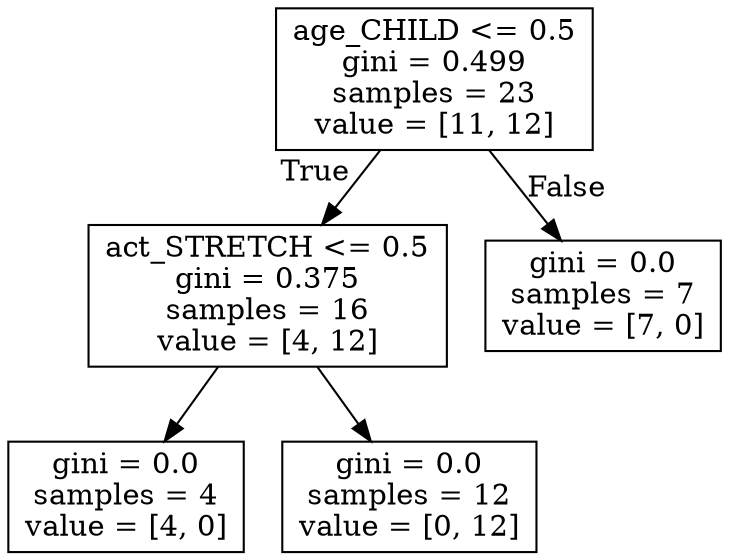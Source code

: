 digraph Tree {
node [shape=box] ;
0 [label="age_CHILD <= 0.5\ngini = 0.499\nsamples = 23\nvalue = [11, 12]"] ;
1 [label="act_STRETCH <= 0.5\ngini = 0.375\nsamples = 16\nvalue = [4, 12]"] ;
0 -> 1 [labeldistance=2.5, labelangle=45, headlabel="True"] ;
2 [label="gini = 0.0\nsamples = 4\nvalue = [4, 0]"] ;
1 -> 2 ;
3 [label="gini = 0.0\nsamples = 12\nvalue = [0, 12]"] ;
1 -> 3 ;
4 [label="gini = 0.0\nsamples = 7\nvalue = [7, 0]"] ;
0 -> 4 [labeldistance=2.5, labelangle=-45, headlabel="False"] ;
}
